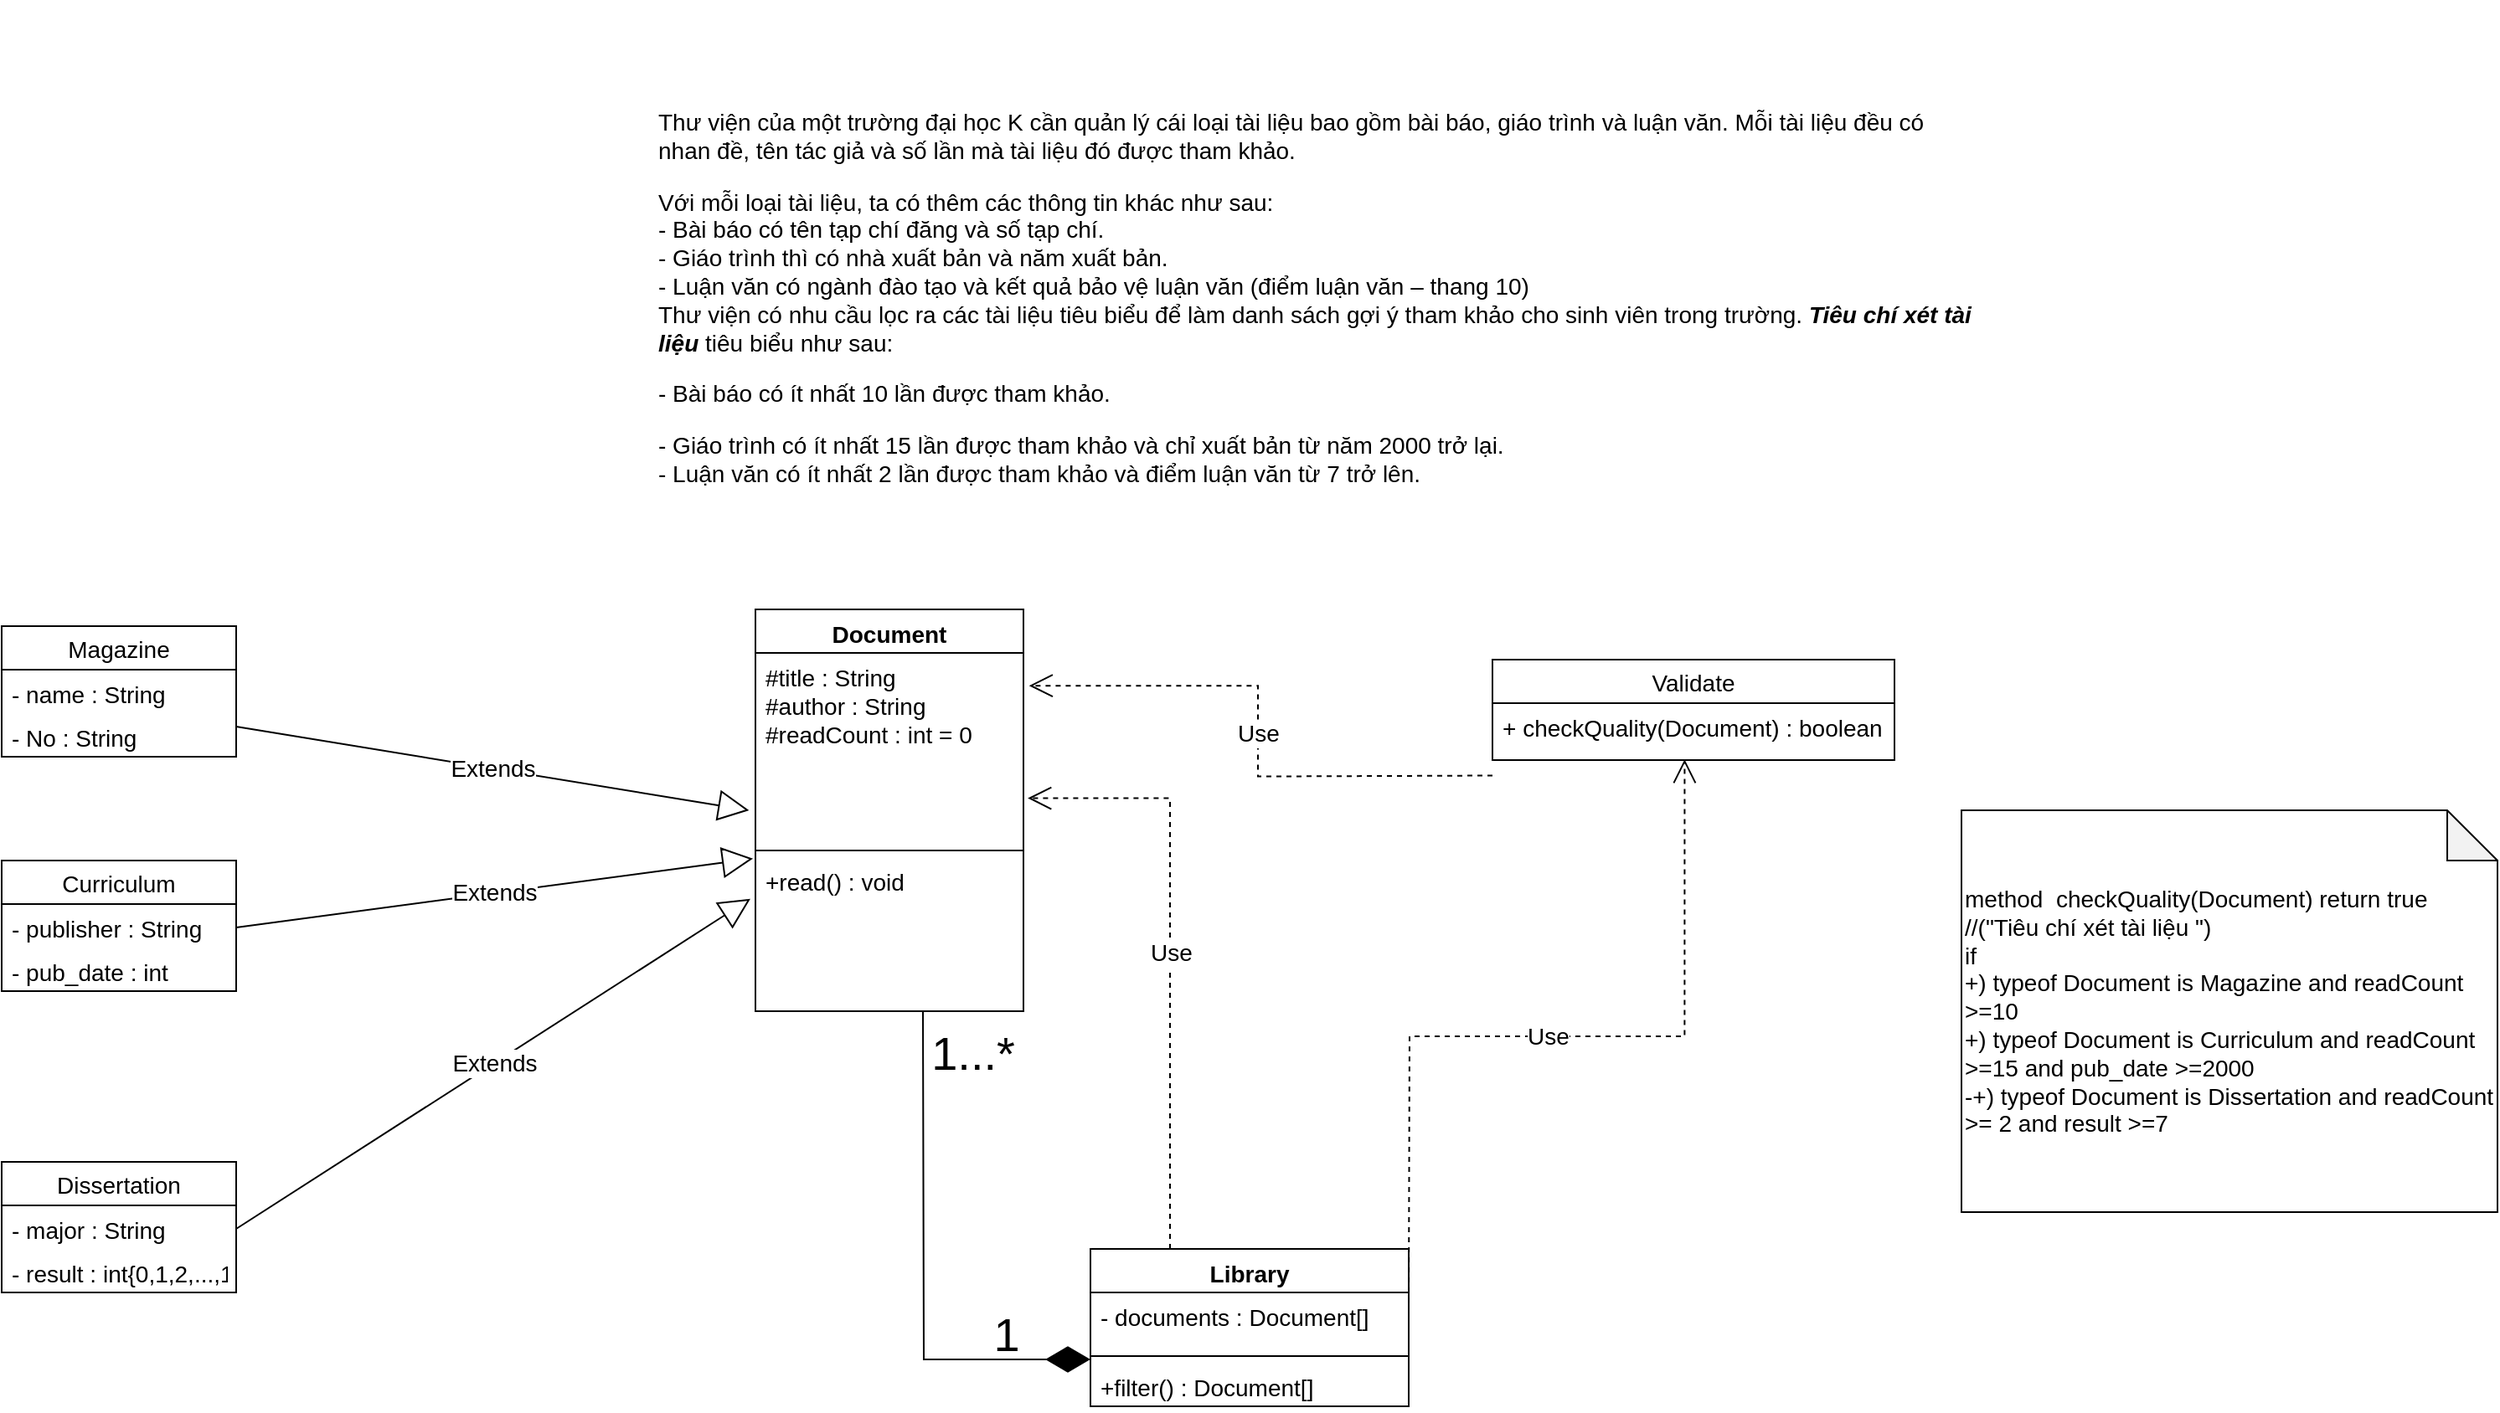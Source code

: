 <mxfile version="20.3.7" type="github">
  <diagram id="C5RBs43oDa-KdzZeNtuy" name="Page-1">
    <mxGraphModel dx="2310" dy="1996" grid="1" gridSize="10" guides="1" tooltips="1" connect="1" arrows="1" fold="1" page="1" pageScale="1" pageWidth="827" pageHeight="1169" math="0" shadow="0">
      <root>
        <mxCell id="WIyWlLk6GJQsqaUBKTNV-0" />
        <mxCell id="WIyWlLk6GJQsqaUBKTNV-1" parent="WIyWlLk6GJQsqaUBKTNV-0" />
        <mxCell id="TAKUy8eeMv11N5sB7n3I-0" value="&lt;font style=&quot;font-size: 14px;&quot;&gt;&lt;br&gt;&lt;br&gt;&lt;br&gt;&lt;/font&gt;&lt;p style=&quot;font-size: 14px;&quot; class=&quot;MsoNormal&quot;&gt;&lt;span&gt;&lt;font style=&quot;font-size: 14px;&quot;&gt;Thư viện của một trường đại học K cần quản lý cái loại tài liệu bao gồm bài báo, giáo trình và luận văn. Mỗi tài liệu đều có nhan đề, tên tác giả và số lần mà tài liệu đó được tham khảo.&lt;/font&gt;&lt;/span&gt;&lt;/p&gt;&lt;font style=&quot;font-size: 14px;&quot;&gt;&lt;span style=&quot;background-color: initial;&quot;&gt;Với mỗi loại tài liệu, ta có thêm các thông tin khác&amp;nbsp;&lt;/span&gt;&lt;span style=&quot;background-color: initial;&quot;&gt;như sau:&lt;br&gt;&lt;/span&gt;&lt;span style=&quot;background-color: initial;&quot;&gt;- Bài báo có tên tạp chí đăng và số tạp chí.&lt;br&gt;&lt;/span&gt;&lt;span style=&quot;background-color: initial;&quot;&gt;- Giáo trình thì có nhà xuất bản và năm xuất bản.&amp;nbsp;&lt;br&gt;&lt;/span&gt;&lt;span style=&quot;background-color: initial;&quot;&gt;- Luận văn có ngành đào tạo và kết quả bảo vệ luận văn&amp;nbsp;&lt;/span&gt;&lt;span style=&quot;background-color: initial;&quot;&gt;(điểm luận văn – thang 10)&lt;br&gt;&lt;/span&gt;&lt;span style=&quot;background-color: initial;&quot;&gt;Thư viện có nhu cầu lọc ra các tài liệu tiêu biểu để&amp;nbsp;&lt;/span&gt;&lt;span style=&quot;background-color: initial;&quot;&gt;làm danh sách gợi ý tham khảo cho sinh viên trong trường. &lt;b&gt;&lt;i&gt;Tiêu chí xét tài liệu&amp;nbsp;&lt;/i&gt;&lt;/b&gt;&lt;/span&gt;&lt;span style=&quot;background-color: initial;&quot;&gt;tiêu biểu như sau:&lt;/span&gt;&lt;br&gt;&lt;/font&gt;&lt;p style=&quot;font-size: 14px;&quot; class=&quot;MsoNormal&quot;&gt;&lt;span&gt;&lt;font style=&quot;font-size: 14px;&quot;&gt;- Bài báo có ít nhất 10 lần được tham khảo.&lt;/font&gt;&lt;/span&gt;&lt;/p&gt;&lt;font style=&quot;font-size: 14px;&quot;&gt;&lt;span style=&quot;background-color: initial;&quot;&gt;- Giáo trình có&amp;nbsp;&lt;/span&gt;&lt;span style=&quot;background-color: initial;&quot;&gt;ít nhất 15 lần được tham khảo và chỉ xuất bản từ năm 2000 trở lại.&lt;/span&gt;&lt;br&gt;- Luận văn có ít nhất 2 lần được tham khảo và điểm luận văn từ 7 trở lên. &lt;br&gt;&lt;br&gt;&lt;/font&gt;" style="text;html=1;strokeColor=none;fillColor=none;align=left;verticalAlign=middle;whiteSpace=wrap;rounded=0;" vertex="1" parent="WIyWlLk6GJQsqaUBKTNV-1">
          <mxGeometry x="10" y="-320" width="790" height="200" as="geometry" />
        </mxCell>
        <mxCell id="TAKUy8eeMv11N5sB7n3I-1" value="Document" style="swimlane;fontStyle=1;align=center;verticalAlign=top;childLayout=stackLayout;horizontal=1;startSize=26;horizontalStack=0;resizeParent=1;resizeParentMax=0;resizeLast=0;collapsible=1;marginBottom=0;fontSize=14;" vertex="1" parent="WIyWlLk6GJQsqaUBKTNV-1">
          <mxGeometry x="70" y="-10" width="160" height="240" as="geometry" />
        </mxCell>
        <mxCell id="TAKUy8eeMv11N5sB7n3I-2" value="#title : String&#xa;#author : String&#xa;#readCount : int = 0" style="text;strokeColor=none;fillColor=none;align=left;verticalAlign=top;spacingLeft=4;spacingRight=4;overflow=hidden;rotatable=0;points=[[0,0.5],[1,0.5]];portConstraint=eastwest;fontSize=14;" vertex="1" parent="TAKUy8eeMv11N5sB7n3I-1">
          <mxGeometry y="26" width="160" height="114" as="geometry" />
        </mxCell>
        <mxCell id="TAKUy8eeMv11N5sB7n3I-3" value="" style="line;strokeWidth=1;fillColor=none;align=left;verticalAlign=middle;spacingTop=-1;spacingLeft=3;spacingRight=3;rotatable=0;labelPosition=right;points=[];portConstraint=eastwest;strokeColor=inherit;fontSize=14;" vertex="1" parent="TAKUy8eeMv11N5sB7n3I-1">
          <mxGeometry y="140" width="160" height="8" as="geometry" />
        </mxCell>
        <mxCell id="TAKUy8eeMv11N5sB7n3I-4" value="+read() : void" style="text;strokeColor=none;fillColor=none;align=left;verticalAlign=top;spacingLeft=4;spacingRight=4;overflow=hidden;rotatable=0;points=[[0,0.5],[1,0.5]];portConstraint=eastwest;fontSize=14;" vertex="1" parent="TAKUy8eeMv11N5sB7n3I-1">
          <mxGeometry y="148" width="160" height="92" as="geometry" />
        </mxCell>
        <mxCell id="TAKUy8eeMv11N5sB7n3I-9" value="Dissertation" style="swimlane;fontStyle=0;childLayout=stackLayout;horizontal=1;startSize=26;fillColor=none;horizontalStack=0;resizeParent=1;resizeParentMax=0;resizeLast=0;collapsible=1;marginBottom=0;fontSize=14;" vertex="1" parent="WIyWlLk6GJQsqaUBKTNV-1">
          <mxGeometry x="-380" y="320" width="140" height="78" as="geometry" />
        </mxCell>
        <mxCell id="TAKUy8eeMv11N5sB7n3I-10" value="- major : String" style="text;strokeColor=none;fillColor=none;align=left;verticalAlign=top;spacingLeft=4;spacingRight=4;overflow=hidden;rotatable=0;points=[[0,0.5],[1,0.5]];portConstraint=eastwest;fontSize=14;" vertex="1" parent="TAKUy8eeMv11N5sB7n3I-9">
          <mxGeometry y="26" width="140" height="26" as="geometry" />
        </mxCell>
        <mxCell id="TAKUy8eeMv11N5sB7n3I-12" value="- result : int{0,1,2,...,10}" style="text;strokeColor=none;fillColor=none;align=left;verticalAlign=top;spacingLeft=4;spacingRight=4;overflow=hidden;rotatable=0;points=[[0,0.5],[1,0.5]];portConstraint=eastwest;fontSize=14;" vertex="1" parent="TAKUy8eeMv11N5sB7n3I-9">
          <mxGeometry y="52" width="140" height="26" as="geometry" />
        </mxCell>
        <mxCell id="TAKUy8eeMv11N5sB7n3I-13" value="Curriculum" style="swimlane;fontStyle=0;childLayout=stackLayout;horizontal=1;startSize=26;fillColor=none;horizontalStack=0;resizeParent=1;resizeParentMax=0;resizeLast=0;collapsible=1;marginBottom=0;fontSize=14;" vertex="1" parent="WIyWlLk6GJQsqaUBKTNV-1">
          <mxGeometry x="-380" y="140" width="140" height="78" as="geometry" />
        </mxCell>
        <mxCell id="TAKUy8eeMv11N5sB7n3I-14" value="- publisher : String" style="text;strokeColor=none;fillColor=none;align=left;verticalAlign=top;spacingLeft=4;spacingRight=4;overflow=hidden;rotatable=0;points=[[0,0.5],[1,0.5]];portConstraint=eastwest;fontSize=14;" vertex="1" parent="TAKUy8eeMv11N5sB7n3I-13">
          <mxGeometry y="26" width="140" height="26" as="geometry" />
        </mxCell>
        <mxCell id="TAKUy8eeMv11N5sB7n3I-15" value="- pub_date : int" style="text;strokeColor=none;fillColor=none;align=left;verticalAlign=top;spacingLeft=4;spacingRight=4;overflow=hidden;rotatable=0;points=[[0,0.5],[1,0.5]];portConstraint=eastwest;fontSize=14;" vertex="1" parent="TAKUy8eeMv11N5sB7n3I-13">
          <mxGeometry y="52" width="140" height="26" as="geometry" />
        </mxCell>
        <mxCell id="TAKUy8eeMv11N5sB7n3I-16" value="Magazine" style="swimlane;fontStyle=0;childLayout=stackLayout;horizontal=1;startSize=26;fillColor=none;horizontalStack=0;resizeParent=1;resizeParentMax=0;resizeLast=0;collapsible=1;marginBottom=0;fontSize=14;" vertex="1" parent="WIyWlLk6GJQsqaUBKTNV-1">
          <mxGeometry x="-380" width="140" height="78" as="geometry" />
        </mxCell>
        <mxCell id="TAKUy8eeMv11N5sB7n3I-17" value="- name : String" style="text;strokeColor=none;fillColor=none;align=left;verticalAlign=top;spacingLeft=4;spacingRight=4;overflow=hidden;rotatable=0;points=[[0,0.5],[1,0.5]];portConstraint=eastwest;fontSize=14;" vertex="1" parent="TAKUy8eeMv11N5sB7n3I-16">
          <mxGeometry y="26" width="140" height="26" as="geometry" />
        </mxCell>
        <mxCell id="TAKUy8eeMv11N5sB7n3I-18" value="- No : String" style="text;strokeColor=none;fillColor=none;align=left;verticalAlign=top;spacingLeft=4;spacingRight=4;overflow=hidden;rotatable=0;points=[[0,0.5],[1,0.5]];portConstraint=eastwest;fontSize=14;" vertex="1" parent="TAKUy8eeMv11N5sB7n3I-16">
          <mxGeometry y="52" width="140" height="26" as="geometry" />
        </mxCell>
        <mxCell id="TAKUy8eeMv11N5sB7n3I-21" value="Extends" style="endArrow=block;endSize=16;endFill=0;html=1;rounded=0;fontSize=14;entryX=-0.024;entryY=0.825;entryDx=0;entryDy=0;entryPerimeter=0;" edge="1" parent="WIyWlLk6GJQsqaUBKTNV-1" target="TAKUy8eeMv11N5sB7n3I-2">
          <mxGeometry width="160" relative="1" as="geometry">
            <mxPoint x="-240" y="60" as="sourcePoint" />
            <mxPoint x="-80" y="60" as="targetPoint" />
          </mxGeometry>
        </mxCell>
        <mxCell id="TAKUy8eeMv11N5sB7n3I-22" value="Extends" style="endArrow=block;endSize=16;endFill=0;html=1;rounded=0;fontSize=14;entryX=-0.009;entryY=0.009;entryDx=0;entryDy=0;entryPerimeter=0;" edge="1" parent="WIyWlLk6GJQsqaUBKTNV-1" target="TAKUy8eeMv11N5sB7n3I-4">
          <mxGeometry width="160" relative="1" as="geometry">
            <mxPoint x="-240" y="179.95" as="sourcePoint" />
            <mxPoint x="66.16" y="230.0" as="targetPoint" />
          </mxGeometry>
        </mxCell>
        <mxCell id="TAKUy8eeMv11N5sB7n3I-23" value="Extends" style="endArrow=block;endSize=16;endFill=0;html=1;rounded=0;fontSize=14;entryX=-0.019;entryY=0.27;entryDx=0;entryDy=0;entryPerimeter=0;" edge="1" parent="WIyWlLk6GJQsqaUBKTNV-1" target="TAKUy8eeMv11N5sB7n3I-4">
          <mxGeometry width="160" relative="1" as="geometry">
            <mxPoint x="-240" y="360" as="sourcePoint" />
            <mxPoint x="66.16" y="410.05" as="targetPoint" />
          </mxGeometry>
        </mxCell>
        <mxCell id="TAKUy8eeMv11N5sB7n3I-24" value="Library" style="swimlane;fontStyle=1;align=center;verticalAlign=top;childLayout=stackLayout;horizontal=1;startSize=26;horizontalStack=0;resizeParent=1;resizeParentMax=0;resizeLast=0;collapsible=1;marginBottom=0;fontSize=14;" vertex="1" parent="WIyWlLk6GJQsqaUBKTNV-1">
          <mxGeometry x="270" y="372" width="190" height="94" as="geometry" />
        </mxCell>
        <mxCell id="TAKUy8eeMv11N5sB7n3I-25" value="- documents : Document[]" style="text;strokeColor=none;fillColor=none;align=left;verticalAlign=top;spacingLeft=4;spacingRight=4;overflow=hidden;rotatable=0;points=[[0,0.5],[1,0.5]];portConstraint=eastwest;fontSize=14;" vertex="1" parent="TAKUy8eeMv11N5sB7n3I-24">
          <mxGeometry y="26" width="190" height="34" as="geometry" />
        </mxCell>
        <mxCell id="TAKUy8eeMv11N5sB7n3I-26" value="" style="line;strokeWidth=1;fillColor=none;align=left;verticalAlign=middle;spacingTop=-1;spacingLeft=3;spacingRight=3;rotatable=0;labelPosition=right;points=[];portConstraint=eastwest;strokeColor=inherit;fontSize=14;" vertex="1" parent="TAKUy8eeMv11N5sB7n3I-24">
          <mxGeometry y="60" width="190" height="8" as="geometry" />
        </mxCell>
        <mxCell id="TAKUy8eeMv11N5sB7n3I-27" value="+filter() : Document[]" style="text;strokeColor=none;fillColor=none;align=left;verticalAlign=top;spacingLeft=4;spacingRight=4;overflow=hidden;rotatable=0;points=[[0,0.5],[1,0.5]];portConstraint=eastwest;fontSize=14;" vertex="1" parent="TAKUy8eeMv11N5sB7n3I-24">
          <mxGeometry y="68" width="190" height="26" as="geometry" />
        </mxCell>
        <mxCell id="TAKUy8eeMv11N5sB7n3I-28" value="" style="endArrow=diamondThin;endFill=1;endSize=24;html=1;rounded=0;fontSize=14;entryX=0;entryY=0.75;entryDx=0;entryDy=0;entryPerimeter=0;edgeStyle=orthogonalEdgeStyle;" edge="1" parent="WIyWlLk6GJQsqaUBKTNV-1" target="TAKUy8eeMv11N5sB7n3I-26">
          <mxGeometry width="160" relative="1" as="geometry">
            <mxPoint x="170" y="230" as="sourcePoint" />
            <mxPoint x="330" y="230" as="targetPoint" />
          </mxGeometry>
        </mxCell>
        <mxCell id="TAKUy8eeMv11N5sB7n3I-30" value="Use" style="endArrow=open;endSize=12;dashed=1;html=1;rounded=0;fontSize=14;exitX=0.25;exitY=0;exitDx=0;exitDy=0;entryX=1.016;entryY=0.761;entryDx=0;entryDy=0;entryPerimeter=0;edgeStyle=orthogonalEdgeStyle;" edge="1" parent="WIyWlLk6GJQsqaUBKTNV-1" source="TAKUy8eeMv11N5sB7n3I-24" target="TAKUy8eeMv11N5sB7n3I-2">
          <mxGeometry width="160" relative="1" as="geometry">
            <mxPoint x="410" y="260" as="sourcePoint" />
            <mxPoint x="570" y="260" as="targetPoint" />
          </mxGeometry>
        </mxCell>
        <mxCell id="TAKUy8eeMv11N5sB7n3I-35" value="Validate" style="swimlane;fontStyle=0;childLayout=stackLayout;horizontal=1;startSize=26;fillColor=none;horizontalStack=0;resizeParent=1;resizeParentMax=0;resizeLast=0;collapsible=1;marginBottom=0;fontSize=14;" vertex="1" parent="WIyWlLk6GJQsqaUBKTNV-1">
          <mxGeometry x="510" y="20" width="240" height="60" as="geometry" />
        </mxCell>
        <mxCell id="TAKUy8eeMv11N5sB7n3I-38" value="+ checkQuality(Document) : boolean" style="text;strokeColor=none;fillColor=none;align=left;verticalAlign=top;spacingLeft=4;spacingRight=4;overflow=hidden;rotatable=0;points=[[0,0.5],[1,0.5]];portConstraint=eastwest;fontSize=14;" vertex="1" parent="TAKUy8eeMv11N5sB7n3I-35">
          <mxGeometry y="26" width="240" height="34" as="geometry" />
        </mxCell>
        <mxCell id="TAKUy8eeMv11N5sB7n3I-39" value="Use" style="endArrow=open;endSize=12;dashed=1;html=1;rounded=0;fontSize=14;exitX=0.25;exitY=0;exitDx=0;exitDy=0;entryX=1.021;entryY=0.172;entryDx=0;entryDy=0;entryPerimeter=0;edgeStyle=orthogonalEdgeStyle;" edge="1" parent="WIyWlLk6GJQsqaUBKTNV-1" target="TAKUy8eeMv11N5sB7n3I-2">
          <mxGeometry width="160" relative="1" as="geometry">
            <mxPoint x="510" y="89.25" as="sourcePoint" />
            <mxPoint x="432.56" y="-179.996" as="targetPoint" />
          </mxGeometry>
        </mxCell>
        <mxCell id="TAKUy8eeMv11N5sB7n3I-40" value="Use" style="endArrow=open;endSize=12;dashed=1;html=1;rounded=0;fontSize=14;edgeStyle=orthogonalEdgeStyle;entryX=0.478;entryY=0.988;entryDx=0;entryDy=0;entryPerimeter=0;" edge="1" parent="WIyWlLk6GJQsqaUBKTNV-1" target="TAKUy8eeMv11N5sB7n3I-38">
          <mxGeometry width="160" relative="1" as="geometry">
            <mxPoint x="460" y="410" as="sourcePoint" />
            <mxPoint x="620" y="410" as="targetPoint" />
          </mxGeometry>
        </mxCell>
        <mxCell id="TAKUy8eeMv11N5sB7n3I-41" value="method&amp;nbsp; checkQuality(Document) return true //(&quot;Tiêu chí xét tài liệu &quot;)&lt;br&gt;if&amp;nbsp;&lt;br&gt;+) typeof Document is Magazine and readCount &amp;gt;=10&lt;br&gt;+) typeof Document is Curriculum and readCount &amp;gt;=15 and pub_date &amp;gt;=2000&lt;br&gt;-+) typeof Document is Dissertation and readCount &amp;gt;= 2 and result &amp;gt;=7" style="shape=note;whiteSpace=wrap;html=1;backgroundOutline=1;darkOpacity=0.05;fontSize=14;align=left;" vertex="1" parent="WIyWlLk6GJQsqaUBKTNV-1">
          <mxGeometry x="790" y="110" width="320" height="240" as="geometry" />
        </mxCell>
        <mxCell id="TAKUy8eeMv11N5sB7n3I-42" value="&lt;font style=&quot;font-size: 28px;&quot;&gt;1...*&lt;/font&gt;" style="text;html=1;strokeColor=none;fillColor=none;align=center;verticalAlign=middle;whiteSpace=wrap;rounded=0;fontSize=12;" vertex="1" parent="WIyWlLk6GJQsqaUBKTNV-1">
          <mxGeometry x="150" y="230" width="100" height="50" as="geometry" />
        </mxCell>
        <mxCell id="TAKUy8eeMv11N5sB7n3I-43" value="&lt;font style=&quot;font-size: 28px;&quot;&gt;1&lt;/font&gt;" style="text;html=1;strokeColor=none;fillColor=none;align=center;verticalAlign=middle;whiteSpace=wrap;rounded=0;fontSize=12;" vertex="1" parent="WIyWlLk6GJQsqaUBKTNV-1">
          <mxGeometry x="170" y="398" width="100" height="50" as="geometry" />
        </mxCell>
      </root>
    </mxGraphModel>
  </diagram>
</mxfile>
